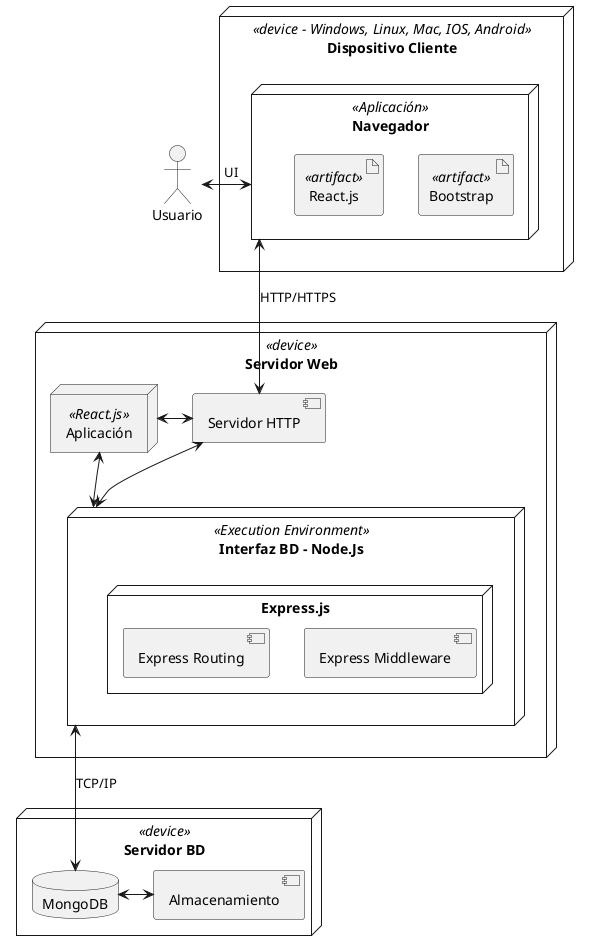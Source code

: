 @startuml

' !include https://raw.githubusercontent.com/ptrkcsk/one-dark-plantuml-theme/v1.0.0/theme.puml

' title Diagrama de Despliegue\nSistema de Reserva\npara Plataforma de Envíos InstaYA
actor "Usuario"
' node node [
' <b>Sistema de Login
' ----
' Inicializa el panel de usuario
' Registra Usuario

' ]

node "Dispositivo Cliente" <<device - Windows, Linux, Mac, IOS, Android>> {

    node Navegador <<Aplicación>> {
        artifact Bootstrap <<artifact>>
        artifact React.js <<artifact>>
    }

}

node "Servidor Web" <<device>> {
    node "Aplicación" <<React.js>> {
        ' [Login]
        ' [Registro]
        ' [Listado Órdenes]
        ' [Registro Órdenes]
        ' [Actualización Órdenes]

    }
    component "Servidor HTTP"
    node "Interfaz BD - Node.Js" <<Execution Environment>> as IBD {
        node "Express.js" {
            [Express Middleware]
            [Express Routing]

        }

    }
}

node "Servidor BD" <<device>> {

    database "MongoDB"
    component "Almacenamiento"
}

' node ISP <<Access Point>> {
'     rectangle "???"
' }
' node "ISP"


[Usuario] <-> Navegador : UI
' Navegador <--> ISP : HTTP/HTTPS
' ISP <--> [Servidor HTTP] : HTTP/HTTPS
Navegador <--> [Servidor HTTP] : HTTP/HTTPS
Aplicación <-> [Servidor HTTP]
Aplicación <-> IBD
[Servidor HTTP] <--> IBD


' [Navegador] <--> [Servidor HTTP] : <<HTTP/HTTPS>>\nISP
IBD <--> [MongoDB] : TCP/IP
[MongoDB] <-> [Almacenamiento]

' [Login] -> [Registro]
' [Login] --> [Listado Órdenes]
' [Listado Órdenes] -> [Actualización Órdenes]
' [Listado Órdenes] --> [Registro Órdenes]

@enduml